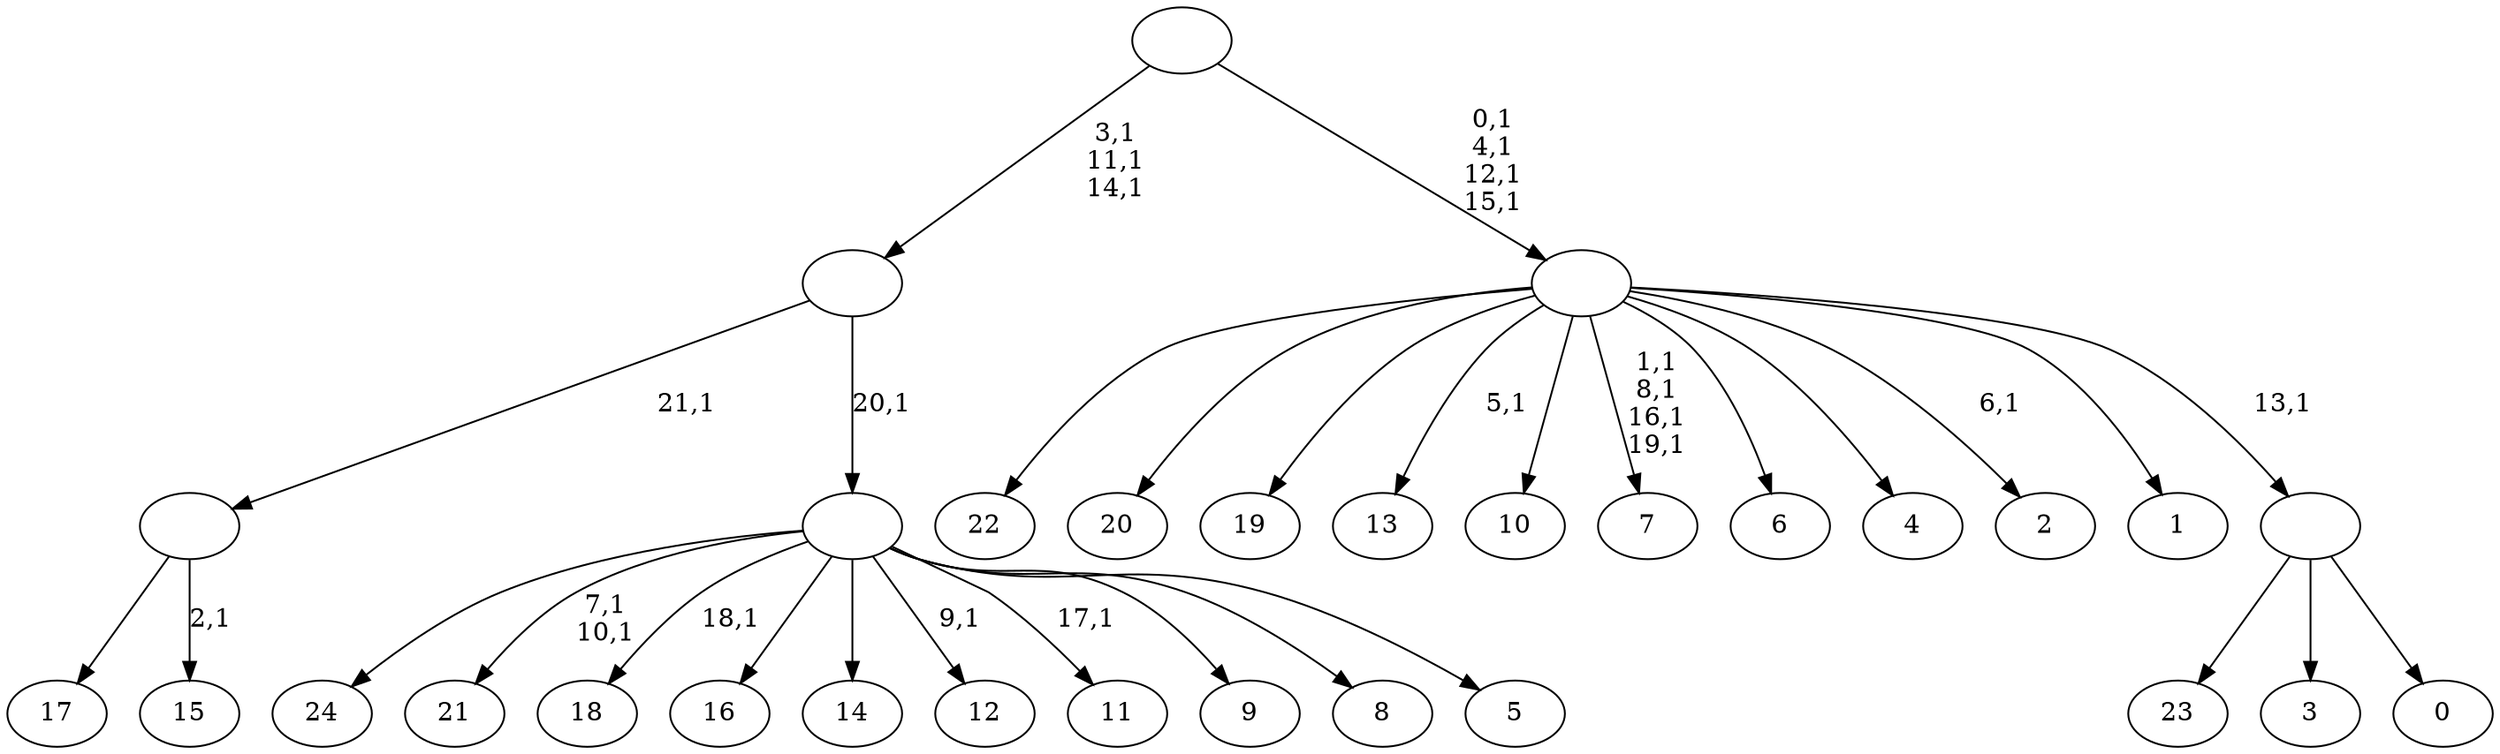 digraph T {
	47 [label="24"]
	46 [label="23"]
	45 [label="22"]
	44 [label="21"]
	41 [label="20"]
	40 [label="19"]
	39 [label="18"]
	37 [label="17"]
	36 [label="16"]
	35 [label="15"]
	33 [label=""]
	32 [label="14"]
	31 [label="13"]
	29 [label="12"]
	27 [label="11"]
	25 [label="10"]
	24 [label="9"]
	23 [label="8"]
	22 [label="7"]
	17 [label="6"]
	16 [label="5"]
	15 [label=""]
	14 [label=""]
	11 [label="4"]
	10 [label="3"]
	9 [label="2"]
	7 [label="1"]
	6 [label="0"]
	5 [label=""]
	4 [label=""]
	0 [label=""]
	33 -> 35 [label="2,1"]
	33 -> 37 [label=""]
	15 -> 27 [label="17,1"]
	15 -> 29 [label="9,1"]
	15 -> 39 [label="18,1"]
	15 -> 44 [label="7,1\n10,1"]
	15 -> 47 [label=""]
	15 -> 36 [label=""]
	15 -> 32 [label=""]
	15 -> 24 [label=""]
	15 -> 23 [label=""]
	15 -> 16 [label=""]
	14 -> 33 [label="21,1"]
	14 -> 15 [label="20,1"]
	5 -> 46 [label=""]
	5 -> 10 [label=""]
	5 -> 6 [label=""]
	4 -> 9 [label="6,1"]
	4 -> 22 [label="1,1\n8,1\n16,1\n19,1"]
	4 -> 31 [label="5,1"]
	4 -> 45 [label=""]
	4 -> 41 [label=""]
	4 -> 40 [label=""]
	4 -> 25 [label=""]
	4 -> 17 [label=""]
	4 -> 11 [label=""]
	4 -> 7 [label=""]
	4 -> 5 [label="13,1"]
	0 -> 4 [label="0,1\n4,1\n12,1\n15,1"]
	0 -> 14 [label="3,1\n11,1\n14,1"]
}
